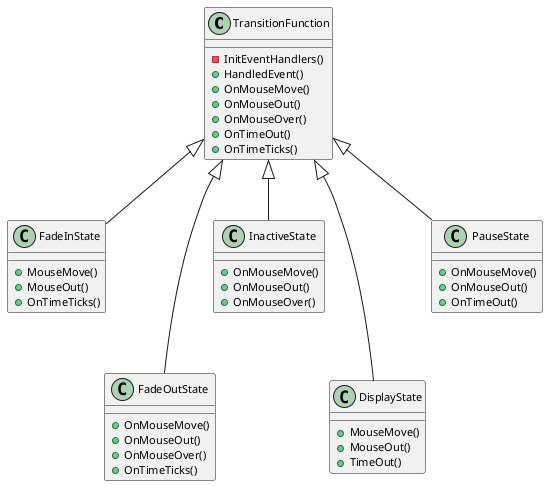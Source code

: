 @startuml
skinparam class {
  FontName "Noto Sans CJK TC Medium"
  FontSize 14
  AttributeFontName "Noto Sans CJK TC Medium"
  AttributeFontSize 11
}

class TransitionFunction {
    -InitEventHandlers()
    +HandledEvent()
    +OnMouseMove()
    +OnMouseOut()
    +OnMouseOver()
    +OnTimeOut()
    +OnTimeTicks()
}

class FadeInState {
    +MouseMove()
    +MouseOut()
    +OnTimeTicks()
}

class FadeOutState {
    +OnMouseMove()
    +OnMouseOut()
    +OnMouseOver()
    +OnTimeTicks()
}

class InactiveState {
    +OnMouseMove()
    +OnMouseOut()
    +OnMouseOver()
}

class DisplayState {
    +MouseMove()
    +MouseOut()
    +TimeOut()
}

class PauseState {
    +OnMouseMove()
    +OnMouseOut()
    +OnTimeOut()
}


TransitionFunction <|-- FadeInState
TransitionFunction <|--- FadeOutState
TransitionFunction <|-- InactiveState
TransitionFunction <|--- DisplayState
TransitionFunction <|-- PauseState

@enduml